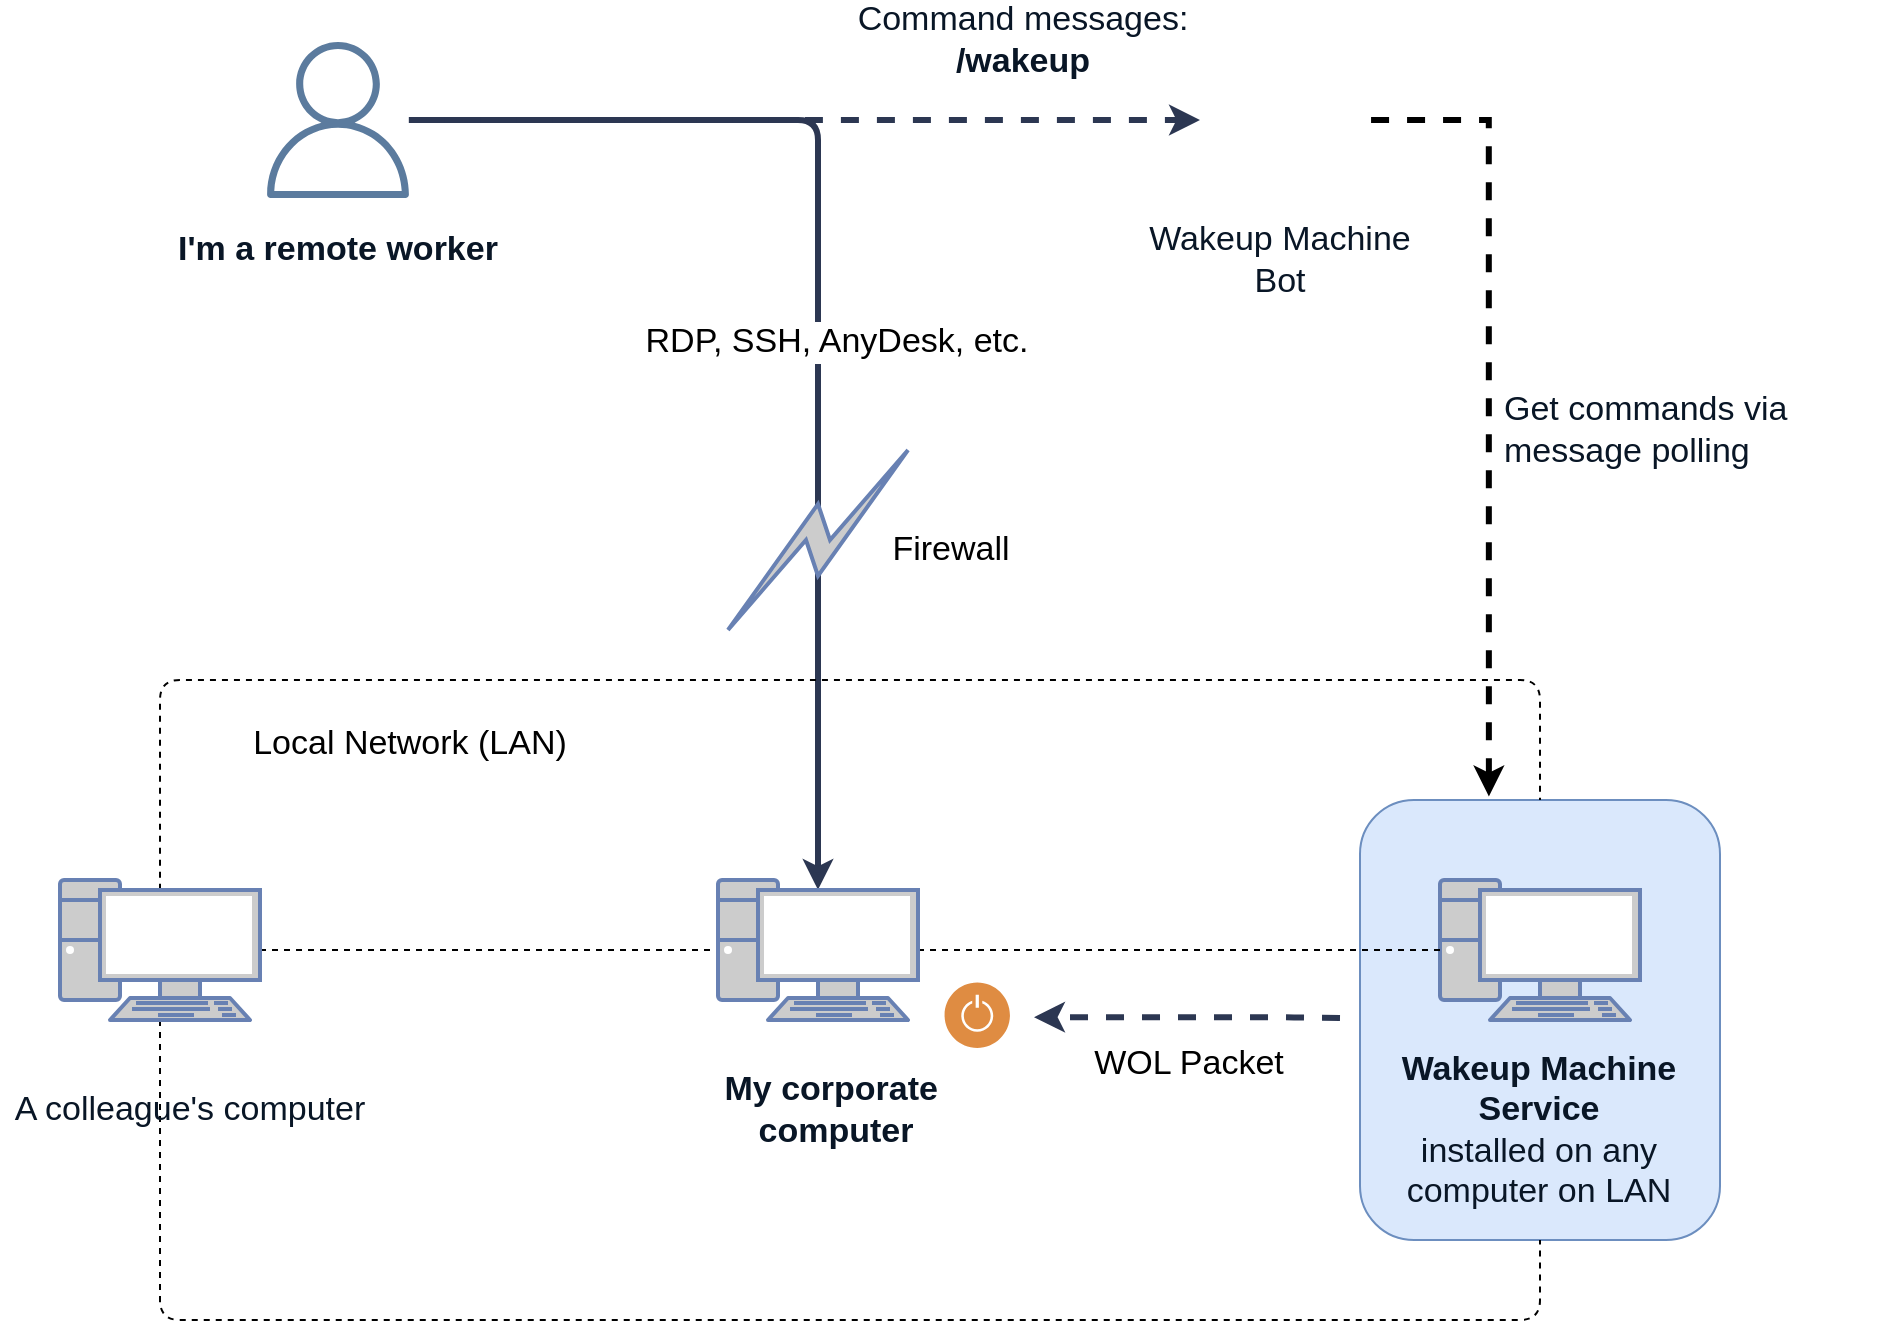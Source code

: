 <mxfile version="20.3.0" type="device"><diagram id="Ht1M8jgEwFfnCIfOTk4-" name="Page-1"><mxGraphModel dx="1483" dy="916" grid="1" gridSize="10" guides="1" tooltips="1" connect="1" arrows="1" fold="1" page="1" pageScale="1" pageWidth="1169" pageHeight="827" math="0" shadow="0"><root><mxCell id="0"/><mxCell id="1" parent="0"/><mxCell id="Z9Z6e-5Nr3EXXVnUHv5I-21" style="edgeStyle=orthogonalEdgeStyle;rounded=0;orthogonalLoop=1;jettySize=auto;html=1;exitX=0.358;exitY=-0.008;exitDx=0;exitDy=0;dashed=1;strokeColor=default;fontSize=22;fontColor=#091626;startArrow=classic;startFill=1;endArrow=none;endFill=0;entryX=1;entryY=0.5;entryDx=0;entryDy=0;strokeWidth=3;exitPerimeter=0;" edge="1" parent="1" source="Z9Z6e-5Nr3EXXVnUHv5I-8" target="U3RAKK9Q8V9ec7Y9FrDH-5"><mxGeometry relative="1" as="geometry"><mxPoint x="902" y="270" as="targetPoint"/><Array as="points"><mxPoint x="884" y="120"/></Array></mxGeometry></mxCell><mxCell id="Z9Z6e-5Nr3EXXVnUHv5I-8" value="" style="rounded=1;whiteSpace=wrap;html=1;perimeterSpacing=0;spacingTop=6;spacingBottom=6;spacingLeft=2;spacingRight=2;spacing=2;fillColor=#dae8fc;strokeColor=#6c8ebf;" vertex="1" parent="1"><mxGeometry x="820" y="460" width="180" height="220" as="geometry"/></mxCell><mxCell id="U3RAKK9Q8V9ec7Y9FrDH-5" value="" style="shape=image;verticalLabelPosition=bottom;labelBackgroundColor=default;verticalAlign=top;aspect=fixed;imageAspect=0;image=https://upload.wikimedia.org/wikipedia/commons/thumb/8/83/Telegram_2019_Logo.svg/1024px-Telegram_2019_Logo.svg.png;" parent="1" vertex="1"><mxGeometry x="740" y="80" width="80" height="80" as="geometry"/></mxCell><mxCell id="U3RAKK9Q8V9ec7Y9FrDH-22" value="" style="edgeStyle=orthogonalEdgeStyle;rounded=1;orthogonalLoop=1;jettySize=auto;html=1;endArrow=classic;endFill=1;entryX=0.5;entryY=0.07;entryDx=0;entryDy=0;entryPerimeter=0;strokeWidth=3;strokeColor=#2C3752;" parent="1" source="U3RAKK9Q8V9ec7Y9FrDH-6" target="U3RAKK9Q8V9ec7Y9FrDH-15" edge="1"><mxGeometry relative="1" as="geometry"><mxPoint x="560.0" y="229" as="targetPoint"/></mxGeometry></mxCell><mxCell id="U3RAKK9Q8V9ec7Y9FrDH-23" value="RDP, SSH, AnyDesk, etc." style="edgeLabel;html=1;align=center;verticalAlign=middle;resizable=0;points=[];fontSize=17;" parent="U3RAKK9Q8V9ec7Y9FrDH-22" vertex="1" connectable="0"><mxGeometry x="-0.154" y="-2" relative="1" as="geometry"><mxPoint x="11" y="66" as="offset"/></mxGeometry></mxCell><mxCell id="U3RAKK9Q8V9ec7Y9FrDH-6" value="" style="sketch=0;outlineConnect=0;fontColor=#232F3E;gradientColor=none;fillColor=#5B7B9E;strokeColor=none;dashed=0;verticalLabelPosition=bottom;verticalAlign=top;align=center;html=1;fontSize=12;fontStyle=0;aspect=fixed;pointerEvents=1;shape=mxgraph.aws4.user;" parent="1" vertex="1"><mxGeometry x="270" y="81" width="78" height="78" as="geometry"/></mxCell><mxCell id="U3RAKK9Q8V9ec7Y9FrDH-17" style="edgeStyle=orthogonalEdgeStyle;rounded=0;orthogonalLoop=1;jettySize=auto;html=1;exitX=1;exitY=0.5;exitDx=0;exitDy=0;exitPerimeter=0;entryX=0;entryY=0.5;entryDx=0;entryDy=0;entryPerimeter=0;endArrow=none;endFill=0;dashed=1;" parent="1" source="U3RAKK9Q8V9ec7Y9FrDH-8" target="U3RAKK9Q8V9ec7Y9FrDH-15" edge="1"><mxGeometry relative="1" as="geometry"/></mxCell><mxCell id="U3RAKK9Q8V9ec7Y9FrDH-19" style="edgeStyle=orthogonalEdgeStyle;rounded=1;orthogonalLoop=1;jettySize=auto;html=1;exitX=0.5;exitY=1;exitDx=0;exitDy=0;exitPerimeter=0;entryX=0.5;entryY=1;entryDx=0;entryDy=0;dashed=1;endArrow=none;endFill=0;" parent="1" source="U3RAKK9Q8V9ec7Y9FrDH-8" target="Z9Z6e-5Nr3EXXVnUHv5I-8" edge="1"><mxGeometry relative="1" as="geometry"><Array as="points"><mxPoint x="220" y="720"/><mxPoint x="910" y="720"/></Array></mxGeometry></mxCell><mxCell id="U3RAKK9Q8V9ec7Y9FrDH-20" style="edgeStyle=orthogonalEdgeStyle;orthogonalLoop=1;jettySize=auto;html=1;exitX=0.5;exitY=0.07;exitDx=0;exitDy=0;exitPerimeter=0;dashed=1;endArrow=none;endFill=0;rounded=1;" parent="1" source="U3RAKK9Q8V9ec7Y9FrDH-8" edge="1"><mxGeometry relative="1" as="geometry"><Array as="points"><mxPoint x="220" y="400"/><mxPoint x="910" y="400"/></Array><mxPoint x="910" y="460" as="targetPoint"/></mxGeometry></mxCell><mxCell id="U3RAKK9Q8V9ec7Y9FrDH-8" value="" style="fontColor=#0066CC;verticalAlign=top;verticalLabelPosition=bottom;labelPosition=center;align=center;html=1;outlineConnect=0;fillColor=#CCCCCC;strokeColor=#6881B3;gradientColor=none;gradientDirection=north;strokeWidth=2;shape=mxgraph.networks.pc;" parent="1" vertex="1"><mxGeometry x="170" y="500" width="100" height="70" as="geometry"/></mxCell><mxCell id="U3RAKK9Q8V9ec7Y9FrDH-10" value="" style="fontColor=#0066CC;verticalAlign=top;verticalLabelPosition=bottom;labelPosition=center;align=center;html=1;outlineConnect=0;fillColor=#CCCCCC;strokeColor=#6881B3;gradientColor=none;gradientDirection=north;strokeWidth=2;shape=mxgraph.networks.pc;" parent="1" vertex="1"><mxGeometry x="860" y="500" width="100" height="70" as="geometry"/></mxCell><mxCell id="U3RAKK9Q8V9ec7Y9FrDH-11" value="" style="html=1;outlineConnect=0;fillColor=#CCCCCC;strokeColor=#6881B3;gradientColor=none;gradientDirection=north;strokeWidth=2;shape=mxgraph.networks.comm_link_edge;html=1;rounded=0;" parent="1" edge="1"><mxGeometry width="100" height="100" relative="1" as="geometry"><mxPoint x="499" y="380" as="sourcePoint"/><mxPoint x="599" y="280" as="targetPoint"/><Array as="points"><mxPoint x="439" y="360"/></Array></mxGeometry></mxCell><mxCell id="U3RAKK9Q8V9ec7Y9FrDH-18" style="edgeStyle=orthogonalEdgeStyle;rounded=0;orthogonalLoop=1;jettySize=auto;html=1;exitX=1;exitY=0.5;exitDx=0;exitDy=0;exitPerimeter=0;entryX=0;entryY=0.5;entryDx=0;entryDy=0;entryPerimeter=0;dashed=1;endArrow=none;endFill=0;" parent="1" source="U3RAKK9Q8V9ec7Y9FrDH-15" target="U3RAKK9Q8V9ec7Y9FrDH-10" edge="1"><mxGeometry relative="1" as="geometry"/></mxCell><mxCell id="U3RAKK9Q8V9ec7Y9FrDH-15" value="" style="fontColor=#0066CC;verticalAlign=top;verticalLabelPosition=bottom;labelPosition=center;align=center;html=1;outlineConnect=0;fillColor=#CCCCCC;strokeColor=#6881B3;gradientColor=none;gradientDirection=north;strokeWidth=2;shape=mxgraph.networks.pc;" parent="1" vertex="1"><mxGeometry x="499" y="500" width="100" height="70" as="geometry"/></mxCell><mxCell id="U3RAKK9Q8V9ec7Y9FrDH-24" value="Firewall" style="text;html=1;align=center;verticalAlign=middle;resizable=0;points=[];autosize=1;strokeColor=none;fillColor=none;fontSize=17;" parent="1" vertex="1"><mxGeometry x="575" y="320" width="80" height="30" as="geometry"/></mxCell><mxCell id="U3RAKK9Q8V9ec7Y9FrDH-26" value="Local Network (LAN)" style="text;html=1;strokeColor=none;fillColor=none;align=center;verticalAlign=middle;whiteSpace=wrap;rounded=0;fontSize=17;" parent="1" vertex="1"><mxGeometry x="240" y="414" width="210" height="36" as="geometry"/></mxCell><mxCell id="U3RAKK9Q8V9ec7Y9FrDH-29" value="" style="endArrow=classic;html=1;rounded=1;strokeColor=#2C3752;strokeWidth=3;fontSize=17;startArrow=none;startFill=0;endFill=1;dashed=1;" parent="1" edge="1"><mxGeometry width="50" height="50" relative="1" as="geometry"><mxPoint x="810" y="569" as="sourcePoint"/><mxPoint x="657" y="568.57" as="targetPoint"/><Array as="points"><mxPoint x="777" y="568.57"/></Array></mxGeometry></mxCell><mxCell id="U3RAKK9Q8V9ec7Y9FrDH-31" value="WOL Packet" style="edgeLabel;html=1;align=center;verticalAlign=middle;resizable=0;points=[];fontSize=17;" parent="U3RAKK9Q8V9ec7Y9FrDH-29" vertex="1" connectable="0"><mxGeometry x="-0.108" y="5" relative="1" as="geometry"><mxPoint x="-8" y="18" as="offset"/></mxGeometry></mxCell><mxCell id="Z9Z6e-5Nr3EXXVnUHv5I-13" value="" style="edgeStyle=orthogonalEdgeStyle;rounded=1;orthogonalLoop=1;jettySize=auto;html=1;endArrow=classic;endFill=1;strokeWidth=3;strokeColor=#2C3752;entryX=0;entryY=0.5;entryDx=0;entryDy=0;dashed=1;" edge="1" parent="1" source="U3RAKK9Q8V9ec7Y9FrDH-6" target="U3RAKK9Q8V9ec7Y9FrDH-5"><mxGeometry relative="1" as="geometry"><mxPoint x="560" y="515" as="targetPoint"/><mxPoint x="394.455" y="129" as="sourcePoint"/></mxGeometry></mxCell><mxCell id="Z9Z6e-5Nr3EXXVnUHv5I-15" value="Command messages:&lt;b style=&quot;font-size: 17px;&quot;&gt;&lt;br style=&quot;font-size: 17px;&quot;&gt;/wakeup&lt;/b&gt;" style="edgeLabel;html=1;align=center;verticalAlign=middle;resizable=0;points=[];fontSize=17;fontColor=#091626;spacingTop=2;spacingBottom=2;spacingLeft=2;spacingRight=2;" vertex="1" connectable="0" parent="Z9Z6e-5Nr3EXXVnUHv5I-13"><mxGeometry x="0.347" y="5" relative="1" as="geometry"><mxPoint x="40" y="-35" as="offset"/></mxGeometry></mxCell><mxCell id="Z9Z6e-5Nr3EXXVnUHv5I-18" value="&lt;b&gt;My&amp;nbsp;corporate&amp;nbsp; computer&lt;/b&gt;" style="text;html=1;strokeColor=none;fillColor=none;align=center;verticalAlign=middle;whiteSpace=wrap;rounded=0;fontSize=17;fontColor=#091626;" vertex="1" parent="1"><mxGeometry x="488" y="600" width="140" height="30" as="geometry"/></mxCell><mxCell id="Z9Z6e-5Nr3EXXVnUHv5I-19" value="&lt;b style=&quot;font-size: 17px;&quot;&gt;Wakeup Machine Service&lt;/b&gt;&lt;br style=&quot;font-size: 17px;&quot;&gt;installed on any computer on LAN" style="text;html=1;strokeColor=none;fillColor=none;align=center;verticalAlign=middle;whiteSpace=wrap;rounded=0;fontSize=17;fontColor=#091626;" vertex="1" parent="1"><mxGeometry x="827" y="594.5" width="165" height="60" as="geometry"/></mxCell><mxCell id="Z9Z6e-5Nr3EXXVnUHv5I-26" value="A colleague's computer" style="text;html=1;strokeColor=none;fillColor=none;align=center;verticalAlign=middle;whiteSpace=wrap;rounded=0;fontSize=17;fontColor=#091626;" vertex="1" parent="1"><mxGeometry x="140" y="600" width="190" height="30" as="geometry"/></mxCell><mxCell id="Z9Z6e-5Nr3EXXVnUHv5I-29" value="Get commands via message polling" style="text;html=1;strokeColor=none;fillColor=none;align=left;verticalAlign=middle;whiteSpace=wrap;rounded=0;fontSize=17;fontColor=#091626;" vertex="1" parent="1"><mxGeometry x="890" y="240" width="190" height="70" as="geometry"/></mxCell><mxCell id="Z9Z6e-5Nr3EXXVnUHv5I-30" value="&lt;b&gt;I'm a remote worker&lt;/b&gt;" style="text;html=1;strokeColor=none;fillColor=none;align=center;verticalAlign=middle;whiteSpace=wrap;rounded=0;fontSize=17;fontColor=#091626;" vertex="1" parent="1"><mxGeometry x="228.25" y="170" width="161.5" height="30" as="geometry"/></mxCell><mxCell id="Z9Z6e-5Nr3EXXVnUHv5I-31" value="Wakeup Machine Bot" style="text;html=1;strokeColor=none;fillColor=none;align=center;verticalAlign=middle;whiteSpace=wrap;rounded=0;fontSize=17;fontColor=#091626;" vertex="1" parent="1"><mxGeometry x="698.5" y="170" width="161.5" height="40" as="geometry"/></mxCell><mxCell id="Z9Z6e-5Nr3EXXVnUHv5I-32" value="" style="sketch=0;pointerEvents=1;shadow=0;dashed=0;html=1;strokeColor=none;fillColor=#DF8C42;labelPosition=center;verticalLabelPosition=bottom;verticalAlign=top;align=center;outlineConnect=0;shape=mxgraph.veeam2.turn_on_off;fontSize=17;fontColor=#091626;" vertex="1" parent="1"><mxGeometry x="611" y="550" width="35.25" height="35.25" as="geometry"/></mxCell></root></mxGraphModel></diagram></mxfile>